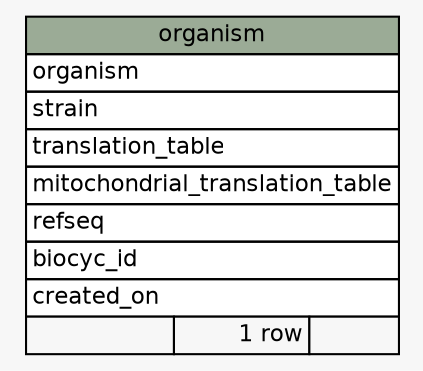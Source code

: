// dot 2.28.0 on Mac OS X 10.12.4
// SchemaSpy rev 590
digraph "organism" {
  graph [
    rankdir="RL"
    bgcolor="#f7f7f7"
    nodesep="0.18"
    ranksep="0.46"
    fontname="Helvetica"
    fontsize="11"
  ];
  node [
    fontname="Helvetica"
    fontsize="11"
    shape="plaintext"
  ];
  edge [
    arrowsize="0.8"
  ];
  "organism" [
    label=<
    <TABLE BORDER="0" CELLBORDER="1" CELLSPACING="0" BGCOLOR="#ffffff">
      <TR><TD COLSPAN="3" BGCOLOR="#9bab96" ALIGN="CENTER">organism</TD></TR>
      <TR><TD PORT="organism" COLSPAN="3" ALIGN="LEFT">organism</TD></TR>
      <TR><TD PORT="strain" COLSPAN="3" ALIGN="LEFT">strain</TD></TR>
      <TR><TD PORT="translation_table" COLSPAN="3" ALIGN="LEFT">translation_table</TD></TR>
      <TR><TD PORT="mitochondrial_translation_table" COLSPAN="3" ALIGN="LEFT">mitochondrial_translation_table</TD></TR>
      <TR><TD PORT="refseq" COLSPAN="3" ALIGN="LEFT">refseq</TD></TR>
      <TR><TD PORT="biocyc_id" COLSPAN="3" ALIGN="LEFT">biocyc_id</TD></TR>
      <TR><TD PORT="created_on" COLSPAN="3" ALIGN="LEFT">created_on</TD></TR>
      <TR><TD ALIGN="LEFT" BGCOLOR="#f7f7f7">  </TD><TD ALIGN="RIGHT" BGCOLOR="#f7f7f7">1 row</TD><TD ALIGN="RIGHT" BGCOLOR="#f7f7f7">  </TD></TR>
    </TABLE>>
    URL="tables/organism.html"
    tooltip="organism"
  ];
}
